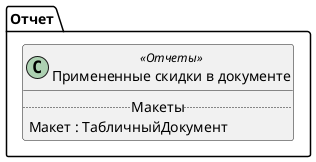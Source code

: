 ﻿@startuml ПримененныеСкидкиВДокументе
'!include templates.wsd
'..\include templates.wsd
class Отчет.ПримененныеСкидкиВДокументе as "Примененные скидки в документе" <<Отчеты>>
{
..Макеты..
Макет : ТабличныйДокумент
}
@enduml
